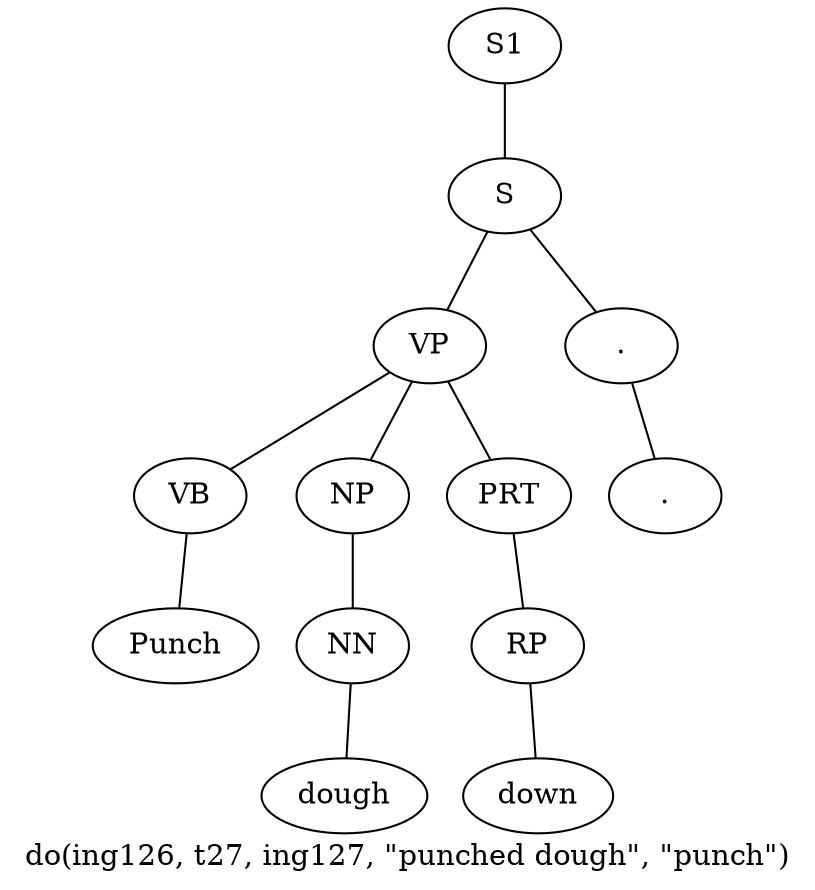 graph SyntaxGraph {
	label = "do(ing126, t27, ing127, \"punched dough\", \"punch\")";
	Node0 [label="S1"];
	Node1 [label="S"];
	Node2 [label="VP"];
	Node3 [label="VB"];
	Node4 [label="Punch"];
	Node5 [label="NP"];
	Node6 [label="NN"];
	Node7 [label="dough"];
	Node8 [label="PRT"];
	Node9 [label="RP"];
	Node10 [label="down"];
	Node11 [label="."];
	Node12 [label="."];

	Node0 -- Node1;
	Node1 -- Node2;
	Node1 -- Node11;
	Node2 -- Node3;
	Node2 -- Node5;
	Node2 -- Node8;
	Node3 -- Node4;
	Node5 -- Node6;
	Node6 -- Node7;
	Node8 -- Node9;
	Node9 -- Node10;
	Node11 -- Node12;
}